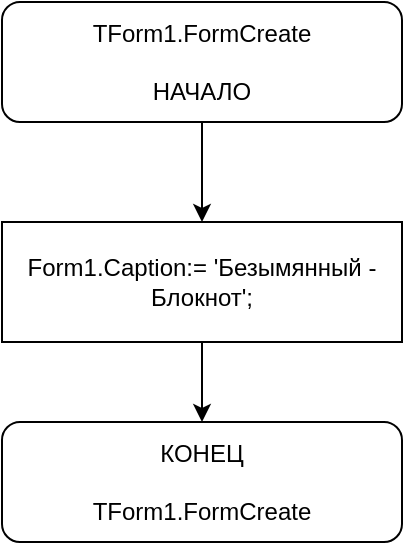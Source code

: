 <mxfile version="14.6.10" type="device"><diagram id="ScfUtFtv5tgBpZAessjl" name="Page-1"><mxGraphModel dx="1422" dy="705" grid="1" gridSize="10" guides="1" tooltips="1" connect="1" arrows="1" fold="1" page="1" pageScale="1" pageWidth="827" pageHeight="1169" math="0" shadow="0"><root><mxCell id="0"/><mxCell id="1" parent="0"/><mxCell id="HWwXxmiR-B2Hl4Xr9Q_e-3" style="edgeStyle=orthogonalEdgeStyle;rounded=0;orthogonalLoop=1;jettySize=auto;html=1;exitX=0.5;exitY=1;exitDx=0;exitDy=0;entryX=0.5;entryY=0;entryDx=0;entryDy=0;" edge="1" parent="1" source="HWwXxmiR-B2Hl4Xr9Q_e-1" target="HWwXxmiR-B2Hl4Xr9Q_e-2"><mxGeometry relative="1" as="geometry"/></mxCell><mxCell id="HWwXxmiR-B2Hl4Xr9Q_e-1" value="TForm1.FormCreate&lt;br&gt;&lt;br&gt;НАЧАЛО" style="rounded=1;whiteSpace=wrap;html=1;" vertex="1" parent="1"><mxGeometry x="40" y="40" width="200" height="60" as="geometry"/></mxCell><mxCell id="HWwXxmiR-B2Hl4Xr9Q_e-5" style="edgeStyle=orthogonalEdgeStyle;rounded=0;orthogonalLoop=1;jettySize=auto;html=1;exitX=0.5;exitY=1;exitDx=0;exitDy=0;entryX=0.5;entryY=0;entryDx=0;entryDy=0;" edge="1" parent="1" source="HWwXxmiR-B2Hl4Xr9Q_e-2" target="HWwXxmiR-B2Hl4Xr9Q_e-6"><mxGeometry relative="1" as="geometry"><mxPoint x="140" y="250" as="targetPoint"/></mxGeometry></mxCell><mxCell id="HWwXxmiR-B2Hl4Xr9Q_e-2" value="Form1.Caption:= 'Безымянный - Блокнот';" style="rounded=0;whiteSpace=wrap;html=1;" vertex="1" parent="1"><mxGeometry x="40" y="150" width="200" height="60" as="geometry"/></mxCell><mxCell id="HWwXxmiR-B2Hl4Xr9Q_e-6" value="КОНЕЦ&lt;br&gt;&lt;br&gt;TForm1.FormCreate" style="rounded=1;whiteSpace=wrap;html=1;" vertex="1" parent="1"><mxGeometry x="40" y="250" width="200" height="60" as="geometry"/></mxCell></root></mxGraphModel></diagram></mxfile>